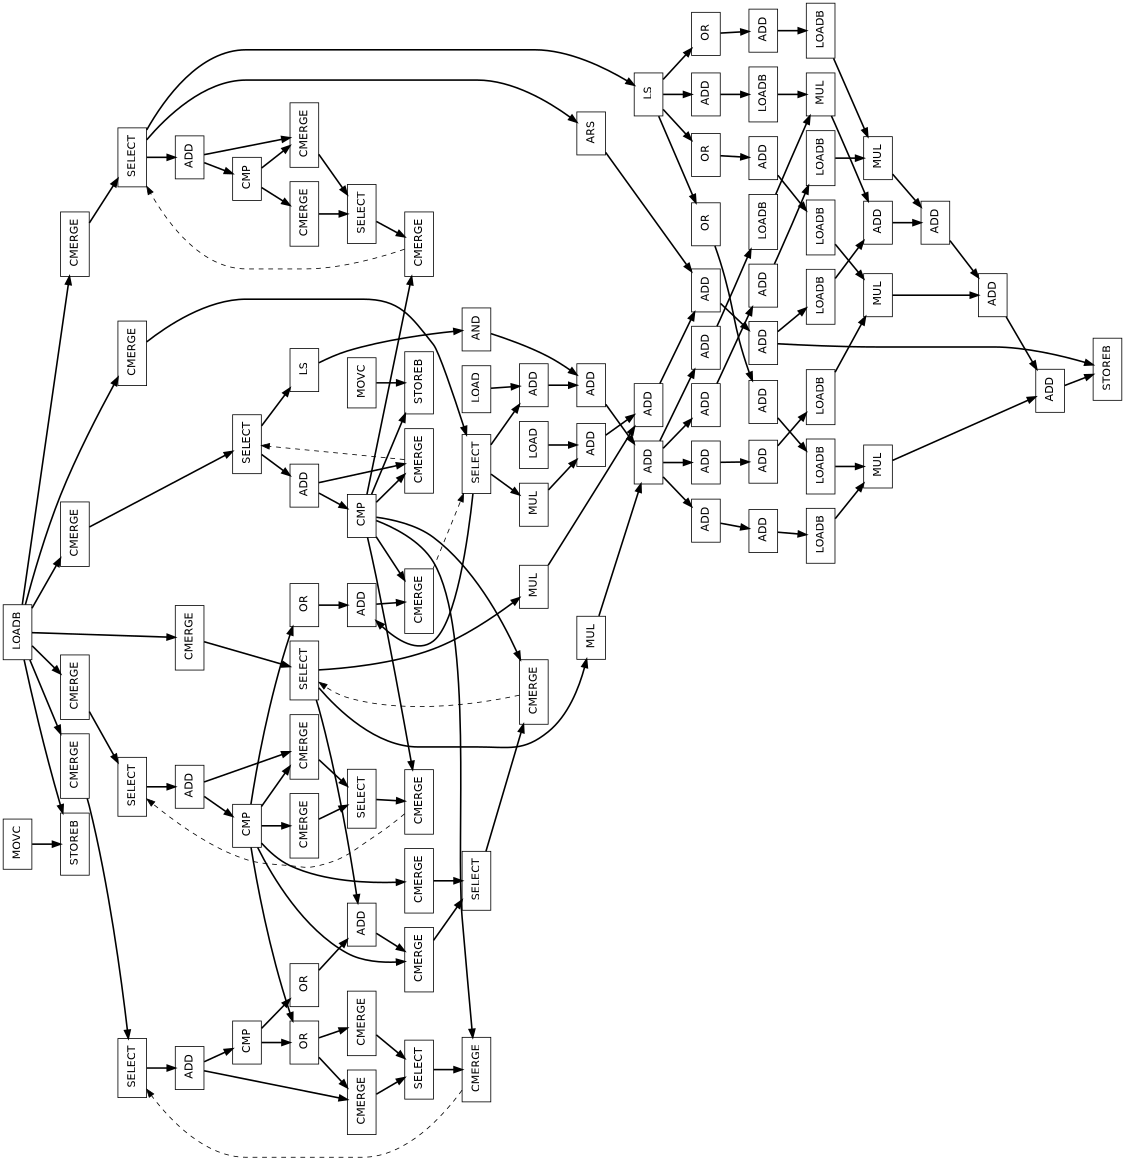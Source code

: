 digraph Region_18 {
	graph [ nslimit = "1000.0",
	orientation = landscape,
		center = true,
	page = "8.5,11",
	compound=true,
	size = "10,7.5" ] ;
"Op_95" [ fontname = "Helvetica" shape = box, label = " STOREB"]
"Op_96" [ fontname = "Helvetica" shape = box, label = " MOVC"]
"Op_72" [ fontname = "Helvetica" shape = box, label = " LOADB"]
"Op_20094" [ fontname = "Helvetica" shape = box, label = " MOVC"]
"Op_20093" [ fontname = "Helvetica" shape = box, label = " STOREB"]
"Op_0" [ fontname = "Helvetica" shape = box, label = " SELECT"]
"Op_1" [ fontname = "Helvetica" shape = box, label = " ADD"]
"Op_2" [ fontname = "Helvetica" shape = box, label = " SELECT"]
"Op_3" [ fontname = "Helvetica" shape = box, label = " CMP"]
"Op_4" [ fontname = "Helvetica" shape = box, label = " ARS"]
"Op_5" [ fontname = "Helvetica" shape = box, label = " ADD"]
"Op_6" [ fontname = "Helvetica" shape = box, label = " ADD"]
"Op_7" [ fontname = "Helvetica" shape = box, label = " STOREB"]
"Op_8" [ fontname = "Helvetica" shape = box, label = " LOADB"]
"Op_9" [ fontname = "Helvetica" shape = box, label = " ADD"]
"Op_10" [ fontname = "Helvetica" shape = box, label = " ADD"]
"Op_11" [ fontname = "Helvetica" shape = box, label = " ADD"]
"Op_12" [ fontname = "Helvetica" shape = box, label = " ADD"]
"Op_13" [ fontname = "Helvetica" shape = box, label = " LS"]
"Op_14" [ fontname = "Helvetica" shape = box, label = " OR"]
"Op_15" [ fontname = "Helvetica" shape = box, label = " ADD"]
"Op_16" [ fontname = "Helvetica" shape = box, label = " LOADB"]
"Op_17" [ fontname = "Helvetica" shape = box, label = " MUL"]
"Op_29" [ fontname = "Helvetica" shape = box, label = " SELECT"]
"Op_18" [ fontname = "Helvetica" shape = box, label = " OR"]
"Op_19" [ fontname = "Helvetica" shape = box, label = " ADD"]
"Op_20" [ fontname = "Helvetica" shape = box, label = " LOADB"]
"Op_21" [ fontname = "Helvetica" shape = box, label = " MUL"]
"Op_22" [ fontname = "Helvetica" shape = box, label = " OR"]
"Op_23" [ fontname = "Helvetica" shape = box, label = " ADD"]
"Op_24" [ fontname = "Helvetica" shape = box, label = " LOADB"]
"Op_25" [ fontname = "Helvetica" shape = box, label = " MUL"]
"Op_26" [ fontname = "Helvetica" shape = box, label = " ADD"]
"Op_27" [ fontname = "Helvetica" shape = box, label = " LOADB"]
"Op_28" [ fontname = "Helvetica" shape = box, label = " MUL"]
"Op_57" [ fontname = "Helvetica" shape = box, label = " OR"]
"Op_58" [ fontname = "Helvetica" shape = box, label = " ADD"]
"Op_30" [ fontname = "Helvetica" shape = box, label = " ADD"]
"Op_31" [ fontname = "Helvetica" shape = box, label = " SELECT"]
"Op_32" [ fontname = "Helvetica" shape = box, label = " MUL"]
"Op_33" [ fontname = "Helvetica" shape = box, label = " ADD"]
"Op_34" [ fontname = "Helvetica" shape = box, label = " MUL"]
"Op_35" [ fontname = "Helvetica" shape = box, label = " ADD"]
"Op_36" [ fontname = "Helvetica" shape = box, label = " ADD"]
"Op_37" [ fontname = "Helvetica" shape = box, label = " ADD"]
"Op_38" [ fontname = "Helvetica" shape = box, label = " LOADB"]
"Op_39" [ fontname = "Helvetica" shape = box, label = " ADD"]
"Op_40" [ fontname = "Helvetica" shape = box, label = " ADD"]
"Op_41" [ fontname = "Helvetica" shape = box, label = " LOADB"]
"Op_42" [ fontname = "Helvetica" shape = box, label = " ADD"]
"Op_43" [ fontname = "Helvetica" shape = box, label = " ADD"]
"Op_44" [ fontname = "Helvetica" shape = box, label = " LOADB"]
"Op_45" [ fontname = "Helvetica" shape = box, label = " ADD"]
"Op_46" [ fontname = "Helvetica" shape = box, label = " LOADB"]
"Op_47" [ fontname = "Helvetica" shape = box, label = " SELECT"]
"Op_48" [ fontname = "Helvetica" shape = box, label = " ADD"]
"Op_49" [ fontname = "Helvetica" shape = box, label = " SELECT"]
"Op_50" [ fontname = "Helvetica" shape = box, label = " CMP"]
"Op_51" [ fontname = "Helvetica" shape = box, label = " OR"]
"Op_52" [ fontname = "Helvetica" shape = box, label = " OR"]
"Op_53" [ fontname = "Helvetica" shape = box, label = " SELECT"]
"Op_54" [ fontname = "Helvetica" shape = box, label = " ADD"]
"Op_55" [ fontname = "Helvetica" shape = box, label = " SELECT"]
"Op_56" [ fontname = "Helvetica" shape = box, label = " CMP"]
"Op_59" [ fontname = "Helvetica" shape = box, label = " SELECT"]
"Op_60" [ fontname = "Helvetica" shape = box, label = " ADD"]
"Op_61" [ fontname = "Helvetica" shape = box, label = " CMP"]
"Op_63" [ fontname = "Helvetica" shape = box, label = " LS"]
"Op_64" [ fontname = "Helvetica" shape = box, label = " AND"]
"Op_65" [ fontname = "Helvetica" shape = box, label = " ADD"]
"Op_66" [ fontname = "Helvetica" shape = box, label = " SELECT"]
"Op_67" [ fontname = "Helvetica" shape = box, label = " MUL"]
"Op_68" [ fontname = "Helvetica" shape = box, label = " ADD"]
"Op_69" [ fontname = "Helvetica" shape = box, label = " LOAD"]
"Op_70" [ fontname = "Helvetica" shape = box, label = " ADD"]
"Op_71" [ fontname = "Helvetica" shape = box, label = " LOAD"]
"Op_74" [ fontname = "Helvetica" shape = box, label = " CMERGE"]
"Op_73" [ fontname = "Helvetica" shape = box, label = " CMERGE"]
"Op_75" [ fontname = "Helvetica" shape = box, label = " CMERGE"]
"Op_76" [ fontname = "Helvetica" shape = box, label = " CMERGE"]
"Op_77" [ fontname = "Helvetica" shape = box, label = " CMERGE"]
"Op_78" [ fontname = "Helvetica" shape = box, label = " CMERGE"]
"Op_79" [ fontname = "Helvetica" shape = box, label = " CMERGE"]
"Op_80" [ fontname = "Helvetica" shape = box, label = " CMERGE"]
"Op_81" [ fontname = "Helvetica" shape = box, label = " CMERGE"]
"Op_82" [ fontname = "Helvetica" shape = box, label = " CMERGE"]
"Op_83" [ fontname = "Helvetica" shape = box, label = " CMERGE"]
"Op_84" [ fontname = "Helvetica" shape = box, label = " CMERGE"]
"Op_87" [ fontname = "Helvetica" shape = box, label = " CMERGE"]
"Op_88" [ fontname = "Helvetica" shape = box, label = " CMERGE"]
"Op_89" [ fontname = "Helvetica" shape = box, label = " CMERGE"]
"Op_90" [ fontname = "Helvetica" shape = box, label = " CMERGE"]
"Op_91" [ fontname = "Helvetica" shape = box, label = " CMERGE"]
"Op_92" [ fontname = "Helvetica" shape = box, label = " CMERGE"]
"Op_85" [ fontname = "Helvetica" shape = box, label = " CMERGE"]
"Op_86" [ fontname = "Helvetica" shape = box, label = " CMERGE"]
"Op_0" -> "Op_1" [style = bold, color = black];
"Op_0" -> "Op_4" [style = bold, color = black];
"Op_0" -> "Op_13" [style = bold, color = black];
"Op_1" -> "Op_3" [style = bold, color = black];
"Op_1" -> "Op_86" [style = bold, color = black];
"Op_2" -> "Op_74" [style = bold, color = black];
"Op_3" -> "Op_85" [style = bold, color = black];
"Op_3" -> "Op_86" [style = bold, color = black];
"Op_4" -> "Op_5" [style = bold, color = black];
"Op_5" -> "Op_6" [style = bold, color = black];
"Op_6" -> "Op_7" [style = bold, color = black];
"Op_6" -> "Op_8" [style = bold, color = black];
"Op_8" -> "Op_9" [style = bold, color = black];
"Op_9" -> "Op_10" [style = bold, color = black];
"Op_10" -> "Op_11" [style = bold, color = black];
"Op_11" -> "Op_12" [style = bold, color = black];
"Op_12" -> "Op_7" [style = bold, color = black];
"Op_13" -> "Op_14" [style = bold, color = black];
"Op_13" -> "Op_18" [style = bold, color = black];
"Op_13" -> "Op_22" [style = bold, color = black];
"Op_13" -> "Op_26" [style = bold, color = black];
"Op_14" -> "Op_15" [style = bold, color = black];
"Op_15" -> "Op_16" [style = bold, color = black];
"Op_16" -> "Op_17" [style = bold, color = black];
"Op_17" -> "Op_12" [style = bold, color = black];
"Op_18" -> "Op_19" [style = bold, color = black];
"Op_19" -> "Op_20" [style = bold, color = black];
"Op_20" -> "Op_21" [style = bold, color = black];
"Op_21" -> "Op_11" [style = bold, color = black];
"Op_22" -> "Op_23" [style = bold, color = black];
"Op_23" -> "Op_24" [style = bold, color = black];
"Op_24" -> "Op_25" [style = bold, color = black];
"Op_25" -> "Op_10" [style = bold, color = black];
"Op_26" -> "Op_27" [style = bold, color = black];
"Op_27" -> "Op_28" [style = bold, color = black];
"Op_28" -> "Op_9" [style = bold, color = black];
"Op_29" -> "Op_30" [style = bold, color = black];
"Op_29" -> "Op_32" [style = bold, color = black];
"Op_29" -> "Op_34" [style = bold, color = black];
"Op_30" -> "Op_88" [style = bold, color = black];
"Op_31" -> "Op_76" [style = bold, color = black];
"Op_32" -> "Op_33" [style = bold, color = black];
"Op_33" -> "Op_5" [style = bold, color = black];
"Op_34" -> "Op_35" [style = bold, color = black];
"Op_35" -> "Op_36" [style = bold, color = black];
"Op_35" -> "Op_39" [style = bold, color = black];
"Op_35" -> "Op_42" [style = bold, color = black];
"Op_35" -> "Op_45" [style = bold, color = black];
"Op_36" -> "Op_37" [style = bold, color = black];
"Op_37" -> "Op_38" [style = bold, color = black];
"Op_38" -> "Op_17" [style = bold, color = black];
"Op_39" -> "Op_40" [style = bold, color = black];
"Op_40" -> "Op_41" [style = bold, color = black];
"Op_41" -> "Op_21" [style = bold, color = black];
"Op_42" -> "Op_43" [style = bold, color = black];
"Op_43" -> "Op_44" [style = bold, color = black];
"Op_44" -> "Op_25" [style = bold, color = black];
"Op_45" -> "Op_46" [style = bold, color = black];
"Op_46" -> "Op_28" [style = bold, color = black];
"Op_47" -> "Op_48" [style = bold, color = black];
"Op_48" -> "Op_50" [style = bold, color = black];
"Op_48" -> "Op_90" [style = bold, color = black];
"Op_49" -> "Op_78" [style = bold, color = black];
"Op_50" -> "Op_51" [style = bold, color = black];
"Op_50" -> "Op_52" [style = bold, color = black];
"Op_51" -> "Op_89" [style = bold, color = black];
"Op_51" -> "Op_90" [style = bold, color = black];
"Op_52" -> "Op_30" [style = bold, color = black];
"Op_53" -> "Op_54" [style = bold, color = black];
"Op_54" -> "Op_56" [style = bold, color = black];
"Op_54" -> "Op_92" [style = bold, color = black];
"Op_55" -> "Op_80" [style = bold, color = black];
"Op_56" -> "Op_51" [style = bold, color = black];
"Op_56" -> "Op_57" [style = bold, color = black];
"Op_56" -> "Op_87" [style = bold, color = black];
"Op_56" -> "Op_88" [style = bold, color = black];
"Op_56" -> "Op_91" [style = bold, color = black];
"Op_56" -> "Op_92" [style = bold, color = black];
"Op_57" -> "Op_58" [style = bold, color = black];
"Op_58" -> "Op_84" [style = bold, color = black];
"Op_59" -> "Op_60" [style = bold, color = black];
"Op_59" -> "Op_63" [style = bold, color = black];
"Op_60" -> "Op_61" [style = bold, color = black];
"Op_60" -> "Op_82" [style = bold, color = black];
"Op_61" -> "Op_74" [style = bold, color = black];
"Op_61" -> "Op_76" [style = bold, color = black];
"Op_61" -> "Op_78" [style = bold, color = black];
"Op_61" -> "Op_80" [style = bold, color = black];
"Op_61" -> "Op_82" [style = bold, color = black];
"Op_61" -> "Op_84" [style = bold, color = black];
"Op_61" -> "Op_20093" [style = bold, color = black];
"Op_63" -> "Op_64" [style = bold, color = black];
"Op_64" -> "Op_65" [style = bold, color = black];
"Op_65" -> "Op_35" [style = bold, color = black];
"Op_66" -> "Op_58" [style = bold, color = black];
"Op_66" -> "Op_67" [style = bold, color = black];
"Op_66" -> "Op_70" [style = bold, color = black];
"Op_67" -> "Op_68" [style = bold, color = black];
"Op_68" -> "Op_33" [style = bold, color = black];
"Op_69" -> "Op_68" [style = bold, color = black];
"Op_70" -> "Op_65" [style = bold, color = black];
"Op_71" -> "Op_70" [style = bold, color = black];
"Op_72" -> "Op_73" [style = bold, color = black];
"Op_72" -> "Op_75" [style = bold, color = black];
"Op_72" -> "Op_77" [style = bold, color = black];
"Op_72" -> "Op_79" [style = bold, color = black];
"Op_72" -> "Op_81" [style = bold, color = black];
"Op_72" -> "Op_83" [style = bold, color = black];
"Op_72" -> "Op_95" [style = bold, color = black];
"Op_73" -> "Op_0" [style = bold, color = black];
"Op_74" -> "Op_0" [style = dashed, color = black];
"Op_75" -> "Op_29" [style = bold, color = black];
"Op_76" -> "Op_29" [style = dashed, color = black];
"Op_77" -> "Op_47" [style = bold, color = black];
"Op_78" -> "Op_47" [style = dashed, color = black];
"Op_79" -> "Op_53" [style = bold, color = black];
"Op_80" -> "Op_53" [style = dashed, color = black];
"Op_81" -> "Op_59" [style = bold, color = black];
"Op_82" -> "Op_59" [style = dashed, color = black];
"Op_83" -> "Op_66" [style = bold, color = black];
"Op_84" -> "Op_66" [style = dashed, color = black];
"Op_85" -> "Op_2" [style = bold, color = black];
"Op_86" -> "Op_2" [style = bold, color = black];
"Op_87" -> "Op_31" [style = bold, color = black];
"Op_88" -> "Op_31" [style = bold, color = black];
"Op_89" -> "Op_49" [style = bold, color = black];
"Op_90" -> "Op_49" [style = bold, color = black];
"Op_91" -> "Op_55" [style = bold, color = black];
"Op_92" -> "Op_55" [style = bold, color = black];
"Op_20094" -> "Op_20093" [style = bold, color = black];
"Op_96" -> "Op_95" [style = bold, color = black];
}
